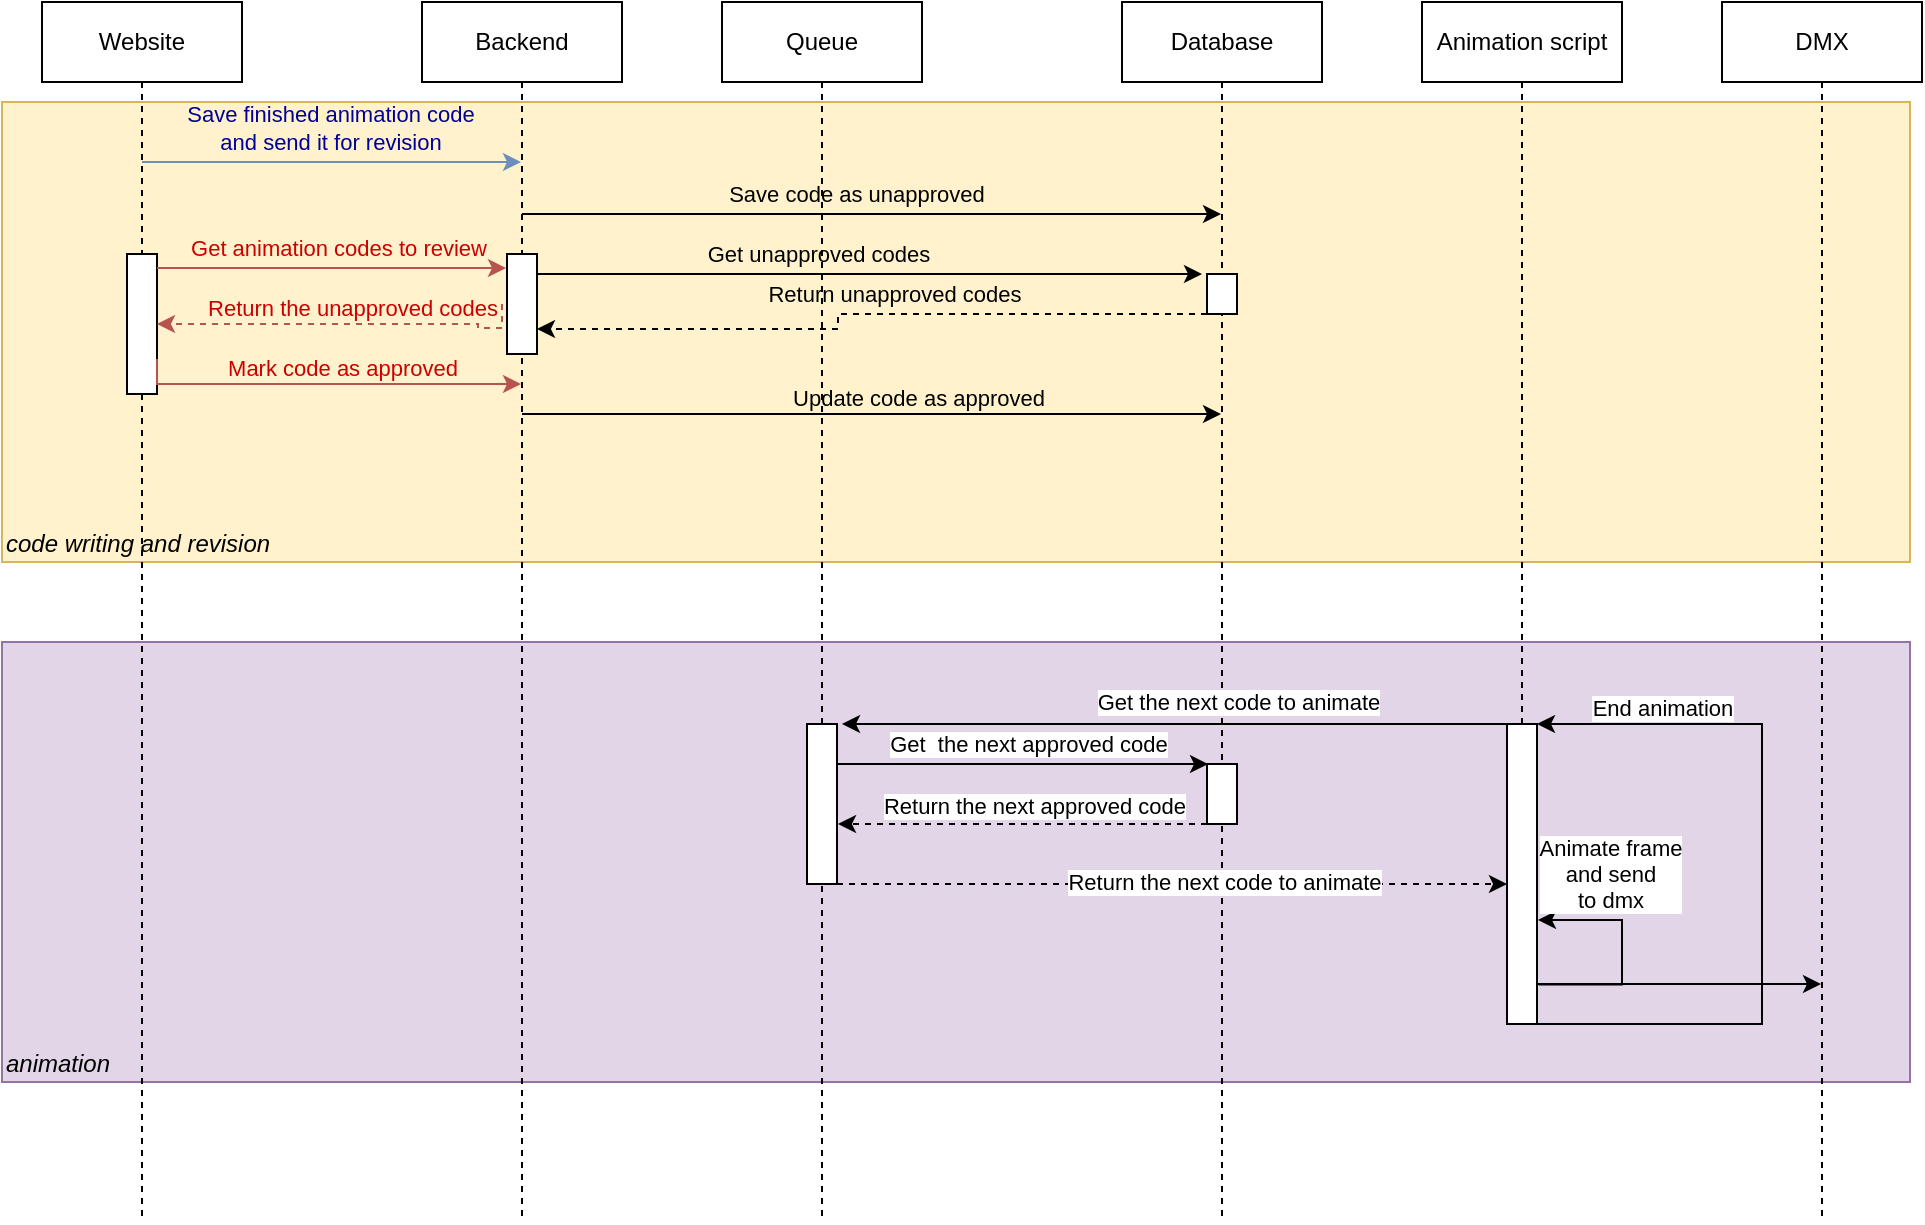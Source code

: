 <mxfile version="13.9.7" type="google"><diagram id="e1glbslDvv4z81j3IE0g" name="Page-1"><mxGraphModel dx="1808" dy="547" grid="1" gridSize="10" guides="1" tooltips="1" connect="1" arrows="1" fold="1" page="1" pageScale="1" pageWidth="827" pageHeight="1169" math="0" shadow="0"><root><mxCell id="0"/><mxCell id="1" parent="0"/><mxCell id="Yuc6_eLlaauG6XeLtfIL-67" value="code writing and revision" style="rounded=0;whiteSpace=wrap;html=1;fillColor=#fff2cc;align=left;strokeColor=#d6b656;fontStyle=2;verticalAlign=bottom;" parent="1" vertex="1"><mxGeometry x="-160" y="90" width="954" height="230" as="geometry"/></mxCell><mxCell id="Yuc6_eLlaauG6XeLtfIL-66" value="animation" style="rounded=0;whiteSpace=wrap;html=1;fillColor=#e1d5e7;strokeColor=#9673a6;align=left;verticalAlign=bottom;fontStyle=2" parent="1" vertex="1"><mxGeometry x="-160" y="360" width="954" height="220" as="geometry"/></mxCell><mxCell id="Yuc6_eLlaauG6XeLtfIL-9" style="edgeStyle=orthogonalEdgeStyle;rounded=0;orthogonalLoop=1;jettySize=auto;html=1;" parent="1" edge="1" source="YXqAMRJMG-LIV9I1KNNd-1"><mxGeometry relative="1" as="geometry"><mxPoint x="249.5" y="146" as="sourcePoint"/><mxPoint x="449.5" y="146" as="targetPoint"/><Array as="points"><mxPoint x="170" y="146"/><mxPoint x="170" y="146"/></Array></mxGeometry></mxCell><mxCell id="Yuc6_eLlaauG6XeLtfIL-10" value="Save code as unapproved" style="edgeLabel;html=1;align=center;verticalAlign=middle;resizable=0;points=[];labelBackgroundColor=none;" parent="Yuc6_eLlaauG6XeLtfIL-9" vertex="1" connectable="0"><mxGeometry x="-0.047" y="19" relative="1" as="geometry"><mxPoint x="0.5" y="9" as="offset"/></mxGeometry></mxCell><mxCell id="m5_abXsN_XWfTZI1Hfvr-1" value="Queue" style="shape=umlLifeline;perimeter=lifelinePerimeter;whiteSpace=wrap;html=1;container=1;collapsible=0;recursiveResize=0;outlineConnect=0;size=40;" parent="1" vertex="1"><mxGeometry x="200" y="40" width="100" height="610" as="geometry"/></mxCell><mxCell id="Yuc6_eLlaauG6XeLtfIL-49" value="" style="rounded=0;whiteSpace=wrap;html=1;fontColor=#000000;" parent="m5_abXsN_XWfTZI1Hfvr-1" vertex="1"><mxGeometry x="42.5" y="361" width="15" height="80" as="geometry"/></mxCell><mxCell id="m5_abXsN_XWfTZI1Hfvr-2" value="Database" style="shape=umlLifeline;perimeter=lifelinePerimeter;whiteSpace=wrap;html=1;container=1;collapsible=0;recursiveResize=0;outlineConnect=0;" parent="1" vertex="1"><mxGeometry x="400" y="40" width="100" height="610" as="geometry"/></mxCell><mxCell id="Yuc6_eLlaauG6XeLtfIL-25" value="" style="rounded=0;whiteSpace=wrap;html=1;fontColor=#000000;" parent="m5_abXsN_XWfTZI1Hfvr-2" vertex="1"><mxGeometry x="42.5" y="136" width="15" height="20" as="geometry"/></mxCell><mxCell id="Yuc6_eLlaauG6XeLtfIL-52" value="" style="rounded=0;whiteSpace=wrap;html=1;fontColor=#000000;" parent="m5_abXsN_XWfTZI1Hfvr-2" vertex="1"><mxGeometry x="42.5" y="381" width="15" height="30" as="geometry"/></mxCell><mxCell id="Yuc6_eLlaauG6XeLtfIL-5" style="edgeStyle=orthogonalEdgeStyle;rounded=0;orthogonalLoop=1;jettySize=auto;html=1;fillColor=#dae8fc;strokeColor=#6c8ebf;" parent="1" edge="1" target="YXqAMRJMG-LIV9I1KNNd-1" source="Yuc6_eLlaauG6XeLtfIL-3"><mxGeometry relative="1" as="geometry"><mxPoint x="69.5" y="126" as="sourcePoint"/><mxPoint x="249.5" y="126" as="targetPoint"/><Array as="points"><mxPoint x="10" y="120"/><mxPoint x="10" y="120"/></Array></mxGeometry></mxCell><mxCell id="Yuc6_eLlaauG6XeLtfIL-7" value="Save finished animation code&lt;br&gt;and send it for revision" style="edgeLabel;html=1;align=center;verticalAlign=middle;resizable=0;points=[];labelBackgroundColor=none;fontColor=#000099;" parent="Yuc6_eLlaauG6XeLtfIL-5" vertex="1" connectable="0"><mxGeometry x="0.184" y="1" relative="1" as="geometry"><mxPoint x="-18.5" y="-16" as="offset"/></mxGeometry></mxCell><mxCell id="Yuc6_eLlaauG6XeLtfIL-3" value="Website" style="shape=umlLifeline;perimeter=lifelinePerimeter;whiteSpace=wrap;html=1;container=1;collapsible=0;recursiveResize=0;outlineConnect=0;size=40;" parent="1" vertex="1"><mxGeometry x="-140" y="40" width="100" height="610" as="geometry"/></mxCell><mxCell id="Yuc6_eLlaauG6XeLtfIL-15" value="" style="rounded=0;whiteSpace=wrap;html=1;fontColor=#000000;" parent="Yuc6_eLlaauG6XeLtfIL-3" vertex="1"><mxGeometry x="42.5" y="126" width="15" height="70" as="geometry"/></mxCell><mxCell id="Yuc6_eLlaauG6XeLtfIL-4" value="DMX" style="shape=umlLifeline;perimeter=lifelinePerimeter;whiteSpace=wrap;html=1;container=1;collapsible=0;recursiveResize=0;outlineConnect=0;" parent="1" vertex="1"><mxGeometry x="700" y="40" width="100" height="610" as="geometry"/></mxCell><mxCell id="Yuc6_eLlaauG6XeLtfIL-21" style="edgeStyle=orthogonalEdgeStyle;rounded=0;orthogonalLoop=1;jettySize=auto;html=1;fontColor=#000000;fillColor=#f8cecc;strokeColor=#b85450;entryX=-0.033;entryY=0.14;entryDx=0;entryDy=0;entryPerimeter=0;" parent="1" source="Yuc6_eLlaauG6XeLtfIL-15" target="YXqAMRJMG-LIV9I1KNNd-2" edge="1"><mxGeometry relative="1" as="geometry"><mxPoint x="90" y="166" as="targetPoint"/><Array as="points"><mxPoint x="-40" y="173"/><mxPoint x="-40" y="173"/></Array></mxGeometry></mxCell><mxCell id="Yuc6_eLlaauG6XeLtfIL-23" value="Get animation codes to review" style="edgeLabel;html=1;align=center;verticalAlign=middle;resizable=0;points=[];labelBackgroundColor=none;fontColor=#CC0000;" parent="Yuc6_eLlaauG6XeLtfIL-21" vertex="1" connectable="0"><mxGeometry x="0.114" y="-1" relative="1" as="geometry"><mxPoint x="-6.5" y="-11" as="offset"/></mxGeometry></mxCell><mxCell id="Yuc6_eLlaauG6XeLtfIL-28" style="edgeStyle=orthogonalEdgeStyle;rounded=0;orthogonalLoop=1;jettySize=auto;html=1;fontColor=#000000;dashed=1;entryX=1;entryY=0.75;entryDx=0;entryDy=0;" parent="1" source="Yuc6_eLlaauG6XeLtfIL-25" edge="1" target="YXqAMRJMG-LIV9I1KNNd-2"><mxGeometry relative="1" as="geometry"><mxPoint x="258" y="196" as="targetPoint"/><Array as="points"><mxPoint x="258" y="196"/><mxPoint x="258" y="203"/></Array></mxGeometry></mxCell><mxCell id="Yuc6_eLlaauG6XeLtfIL-29" value="Return unapproved codes" style="edgeLabel;html=1;align=center;verticalAlign=middle;resizable=0;points=[];fontColor=#000000;labelBackgroundColor=none;" parent="Yuc6_eLlaauG6XeLtfIL-28" vertex="1" connectable="0"><mxGeometry x="-0.119" y="-2" relative="1" as="geometry"><mxPoint x="-5.5" y="-8" as="offset"/></mxGeometry></mxCell><mxCell id="Yuc6_eLlaauG6XeLtfIL-26" style="edgeStyle=orthogonalEdgeStyle;rounded=0;orthogonalLoop=1;jettySize=auto;html=1;fontColor=#000000;exitX=1;exitY=0.25;exitDx=0;exitDy=0;" parent="1" source="YXqAMRJMG-LIV9I1KNNd-2" edge="1"><mxGeometry relative="1" as="geometry"><mxPoint x="440" y="176" as="targetPoint"/><Array as="points"><mxPoint x="108" y="176"/></Array><mxPoint x="257.5" y="176.034" as="sourcePoint"/></mxGeometry></mxCell><mxCell id="Yuc6_eLlaauG6XeLtfIL-27" value="Get unapproved codes" style="edgeLabel;html=1;align=center;verticalAlign=middle;resizable=0;points=[];fontColor=#000000;labelBackgroundColor=none;" parent="Yuc6_eLlaauG6XeLtfIL-26" vertex="1" connectable="0"><mxGeometry x="-0.238" y="-3" relative="1" as="geometry"><mxPoint x="15.5" y="-13" as="offset"/></mxGeometry></mxCell><mxCell id="Yuc6_eLlaauG6XeLtfIL-30" style="edgeStyle=orthogonalEdgeStyle;rounded=0;orthogonalLoop=1;jettySize=auto;html=1;dashed=1;fontColor=#000000;fillColor=#f8cecc;strokeColor=#b85450;entryX=1;entryY=0.5;entryDx=0;entryDy=0;" parent="1" edge="1" target="Yuc6_eLlaauG6XeLtfIL-15"><mxGeometry relative="1" as="geometry"><mxPoint x="78" y="204" as="targetPoint"/><Array as="points"><mxPoint x="90" y="203"/><mxPoint x="78" y="203"/><mxPoint x="78" y="201"/></Array><mxPoint x="90" y="191" as="sourcePoint"/></mxGeometry></mxCell><mxCell id="Yuc6_eLlaauG6XeLtfIL-31" value="Return the unapproved codes" style="edgeLabel;html=1;align=center;verticalAlign=middle;resizable=0;points=[];labelBackgroundColor=none;fontColor=#CC0000;" parent="Yuc6_eLlaauG6XeLtfIL-30" vertex="1" connectable="0"><mxGeometry x="-0.313" y="-1" relative="1" as="geometry"><mxPoint x="-25.5" y="-7" as="offset"/></mxGeometry></mxCell><mxCell id="Yuc6_eLlaauG6XeLtfIL-33" style="edgeStyle=orthogonalEdgeStyle;rounded=0;orthogonalLoop=1;jettySize=auto;html=1;exitX=1;exitY=0.75;exitDx=0;exitDy=0;fontColor=#000000;fillColor=#f8cecc;strokeColor=#b85450;" parent="1" source="Yuc6_eLlaauG6XeLtfIL-15" edge="1" target="YXqAMRJMG-LIV9I1KNNd-1"><mxGeometry relative="1" as="geometry"><mxPoint x="249.5" y="231" as="targetPoint"/><Array as="points"><mxPoint x="-82" y="231"/></Array></mxGeometry></mxCell><mxCell id="Yuc6_eLlaauG6XeLtfIL-35" value="Mark code as approved" style="edgeLabel;html=1;align=center;verticalAlign=middle;resizable=0;points=[];labelBackgroundColor=none;fontColor=#CC0000;" parent="Yuc6_eLlaauG6XeLtfIL-33" vertex="1" connectable="0"><mxGeometry x="0.148" y="-4" relative="1" as="geometry"><mxPoint x="-7" y="-12" as="offset"/></mxGeometry></mxCell><mxCell id="Yuc6_eLlaauG6XeLtfIL-36" style="edgeStyle=orthogonalEdgeStyle;rounded=0;orthogonalLoop=1;jettySize=auto;html=1;fontColor=#000000;" parent="1" edge="1" source="YXqAMRJMG-LIV9I1KNNd-1"><mxGeometry relative="1" as="geometry"><mxPoint x="249.5" y="246" as="sourcePoint"/><mxPoint x="449.5" y="246" as="targetPoint"/><Array as="points"><mxPoint x="190" y="246"/><mxPoint x="190" y="246"/></Array></mxGeometry></mxCell><mxCell id="Yuc6_eLlaauG6XeLtfIL-37" value="Update code as approved" style="edgeLabel;html=1;align=center;verticalAlign=middle;resizable=0;points=[];fontColor=#000000;labelBackgroundColor=none;" parent="Yuc6_eLlaauG6XeLtfIL-36" vertex="1" connectable="0"><mxGeometry x="0.241" relative="1" as="geometry"><mxPoint x="-19.5" y="-8.5" as="offset"/></mxGeometry></mxCell><mxCell id="Yuc6_eLlaauG6XeLtfIL-39" value="Animation script" style="shape=umlLifeline;perimeter=lifelinePerimeter;whiteSpace=wrap;html=1;container=1;collapsible=0;recursiveResize=0;outlineConnect=0;" parent="1" vertex="1"><mxGeometry x="550" y="40" width="100" height="400" as="geometry"/></mxCell><mxCell id="Yuc6_eLlaauG6XeLtfIL-46" value="" style="rounded=0;whiteSpace=wrap;html=1;fontColor=#000000;" parent="Yuc6_eLlaauG6XeLtfIL-39" vertex="1"><mxGeometry x="42.5" y="361" width="15" height="150" as="geometry"/></mxCell><mxCell id="Yuc6_eLlaauG6XeLtfIL-60" style="edgeStyle=orthogonalEdgeStyle;rounded=0;orthogonalLoop=1;jettySize=auto;html=1;exitX=1.06;exitY=0.868;exitDx=0;exitDy=0;fontColor=#000000;exitPerimeter=0;" parent="Yuc6_eLlaauG6XeLtfIL-39" source="Yuc6_eLlaauG6XeLtfIL-46" edge="1"><mxGeometry relative="1" as="geometry"><mxPoint x="58" y="459" as="targetPoint"/><Array as="points"><mxPoint x="100" y="491"/><mxPoint x="100" y="459"/><mxPoint x="58" y="459"/></Array></mxGeometry></mxCell><mxCell id="Yuc6_eLlaauG6XeLtfIL-61" value="Animate frame&lt;br&gt;and send&lt;br&gt;to dmx" style="edgeLabel;html=1;align=center;verticalAlign=middle;resizable=0;points=[];fontColor=#000000;" parent="Yuc6_eLlaauG6XeLtfIL-60" vertex="1" connectable="0"><mxGeometry x="0.457" y="-1" relative="1" as="geometry"><mxPoint x="4.2" y="-22" as="offset"/></mxGeometry></mxCell><mxCell id="Yuc6_eLlaauG6XeLtfIL-63" style="edgeStyle=orthogonalEdgeStyle;rounded=0;orthogonalLoop=1;jettySize=auto;html=1;exitX=1;exitY=1;exitDx=0;exitDy=0;entryX=1;entryY=0;entryDx=0;entryDy=0;fontColor=#000000;" parent="Yuc6_eLlaauG6XeLtfIL-39" source="Yuc6_eLlaauG6XeLtfIL-46" target="Yuc6_eLlaauG6XeLtfIL-46" edge="1"><mxGeometry relative="1" as="geometry"><Array as="points"><mxPoint x="170" y="511"/><mxPoint x="170" y="361"/></Array></mxGeometry></mxCell><mxCell id="Yuc6_eLlaauG6XeLtfIL-64" value="End animation" style="edgeLabel;html=1;align=center;verticalAlign=middle;resizable=0;points=[];fontColor=#000000;" parent="Yuc6_eLlaauG6XeLtfIL-63" vertex="1" connectable="0"><mxGeometry x="0.52" y="-2" relative="1" as="geometry"><mxPoint x="-27.5" y="-6" as="offset"/></mxGeometry></mxCell><mxCell id="Yuc6_eLlaauG6XeLtfIL-47" style="edgeStyle=orthogonalEdgeStyle;rounded=0;orthogonalLoop=1;jettySize=auto;html=1;exitX=0;exitY=0;exitDx=0;exitDy=0;fontColor=#000000;" parent="1" source="Yuc6_eLlaauG6XeLtfIL-46" edge="1"><mxGeometry relative="1" as="geometry"><mxPoint x="260" y="401" as="targetPoint"/><Array as="points"><mxPoint x="560" y="401"/><mxPoint x="560" y="401"/></Array></mxGeometry></mxCell><mxCell id="Yuc6_eLlaauG6XeLtfIL-48" value="Get the next code to animate" style="edgeLabel;html=1;align=center;verticalAlign=middle;resizable=0;points=[];fontColor=#000000;" parent="Yuc6_eLlaauG6XeLtfIL-47" vertex="1" connectable="0"><mxGeometry x="-0.317" y="3" relative="1" as="geometry"><mxPoint x="-21" y="-14" as="offset"/></mxGeometry></mxCell><mxCell id="Yuc6_eLlaauG6XeLtfIL-54" style="edgeStyle=orthogonalEdgeStyle;rounded=0;orthogonalLoop=1;jettySize=auto;html=1;exitX=1;exitY=0.5;exitDx=0;exitDy=0;fontColor=#000000;" parent="1" source="Yuc6_eLlaauG6XeLtfIL-49" edge="1"><mxGeometry relative="1" as="geometry"><mxPoint x="443" y="421" as="targetPoint"/><Array as="points"><mxPoint x="258" y="421"/><mxPoint x="443" y="421"/></Array></mxGeometry></mxCell><mxCell id="Yuc6_eLlaauG6XeLtfIL-55" value="Get&amp;nbsp; the next approved code" style="edgeLabel;html=1;align=center;verticalAlign=middle;resizable=0;points=[];fontColor=#000000;" parent="Yuc6_eLlaauG6XeLtfIL-54" vertex="1" connectable="0"><mxGeometry x="-0.147" y="-1" relative="1" as="geometry"><mxPoint x="27.5" y="-11" as="offset"/></mxGeometry></mxCell><mxCell id="Yuc6_eLlaauG6XeLtfIL-56" style="edgeStyle=orthogonalEdgeStyle;rounded=0;orthogonalLoop=1;jettySize=auto;html=1;exitX=0;exitY=1;exitDx=0;exitDy=0;fontColor=#000000;dashed=1;" parent="1" source="Yuc6_eLlaauG6XeLtfIL-52" edge="1"><mxGeometry relative="1" as="geometry"><mxPoint x="258" y="451" as="targetPoint"/><Array as="points"><mxPoint x="258" y="451"/></Array></mxGeometry></mxCell><mxCell id="Yuc6_eLlaauG6XeLtfIL-57" value="Return the next approved code" style="edgeLabel;html=1;align=center;verticalAlign=middle;resizable=0;points=[];fontColor=#000000;" parent="Yuc6_eLlaauG6XeLtfIL-56" vertex="1" connectable="0"><mxGeometry x="-0.186" y="2" relative="1" as="geometry"><mxPoint x="-11.5" y="-11" as="offset"/></mxGeometry></mxCell><mxCell id="Yuc6_eLlaauG6XeLtfIL-58" style="edgeStyle=orthogonalEdgeStyle;rounded=0;orthogonalLoop=1;jettySize=auto;html=1;exitX=1;exitY=1;exitDx=0;exitDy=0;dashed=1;fontColor=#000000;" parent="1" source="Yuc6_eLlaauG6XeLtfIL-49" target="Yuc6_eLlaauG6XeLtfIL-46" edge="1"><mxGeometry relative="1" as="geometry"><mxPoint x="530" y="481" as="targetPoint"/><Array as="points"><mxPoint x="400" y="481"/><mxPoint x="400" y="481"/></Array></mxGeometry></mxCell><mxCell id="Yuc6_eLlaauG6XeLtfIL-59" value="Return the next code to animate" style="edgeLabel;html=1;align=center;verticalAlign=middle;resizable=0;points=[];fontColor=#000000;" parent="Yuc6_eLlaauG6XeLtfIL-58" vertex="1" connectable="0"><mxGeometry x="-0.149" y="44" relative="1" as="geometry"><mxPoint x="50.5" y="43" as="offset"/></mxGeometry></mxCell><mxCell id="Yuc6_eLlaauG6XeLtfIL-62" style="edgeStyle=orthogonalEdgeStyle;rounded=0;orthogonalLoop=1;jettySize=auto;html=1;fontColor=#000000;" parent="1" edge="1"><mxGeometry relative="1" as="geometry"><mxPoint x="608" y="531" as="sourcePoint"/><mxPoint x="749.5" y="531" as="targetPoint"/><Array as="points"><mxPoint x="630" y="531"/><mxPoint x="630" y="531"/></Array></mxGeometry></mxCell><mxCell id="YXqAMRJMG-LIV9I1KNNd-1" value="Backend" style="shape=umlLifeline;perimeter=lifelinePerimeter;whiteSpace=wrap;html=1;container=1;collapsible=0;recursiveResize=0;outlineConnect=0;size=40;" vertex="1" parent="1"><mxGeometry x="50" y="40" width="100" height="610" as="geometry"/></mxCell><mxCell id="YXqAMRJMG-LIV9I1KNNd-2" value="" style="rounded=0;whiteSpace=wrap;html=1;fontColor=#000000;" vertex="1" parent="YXqAMRJMG-LIV9I1KNNd-1"><mxGeometry x="42.5" y="126" width="15" height="50" as="geometry"/></mxCell></root></mxGraphModel></diagram></mxfile>